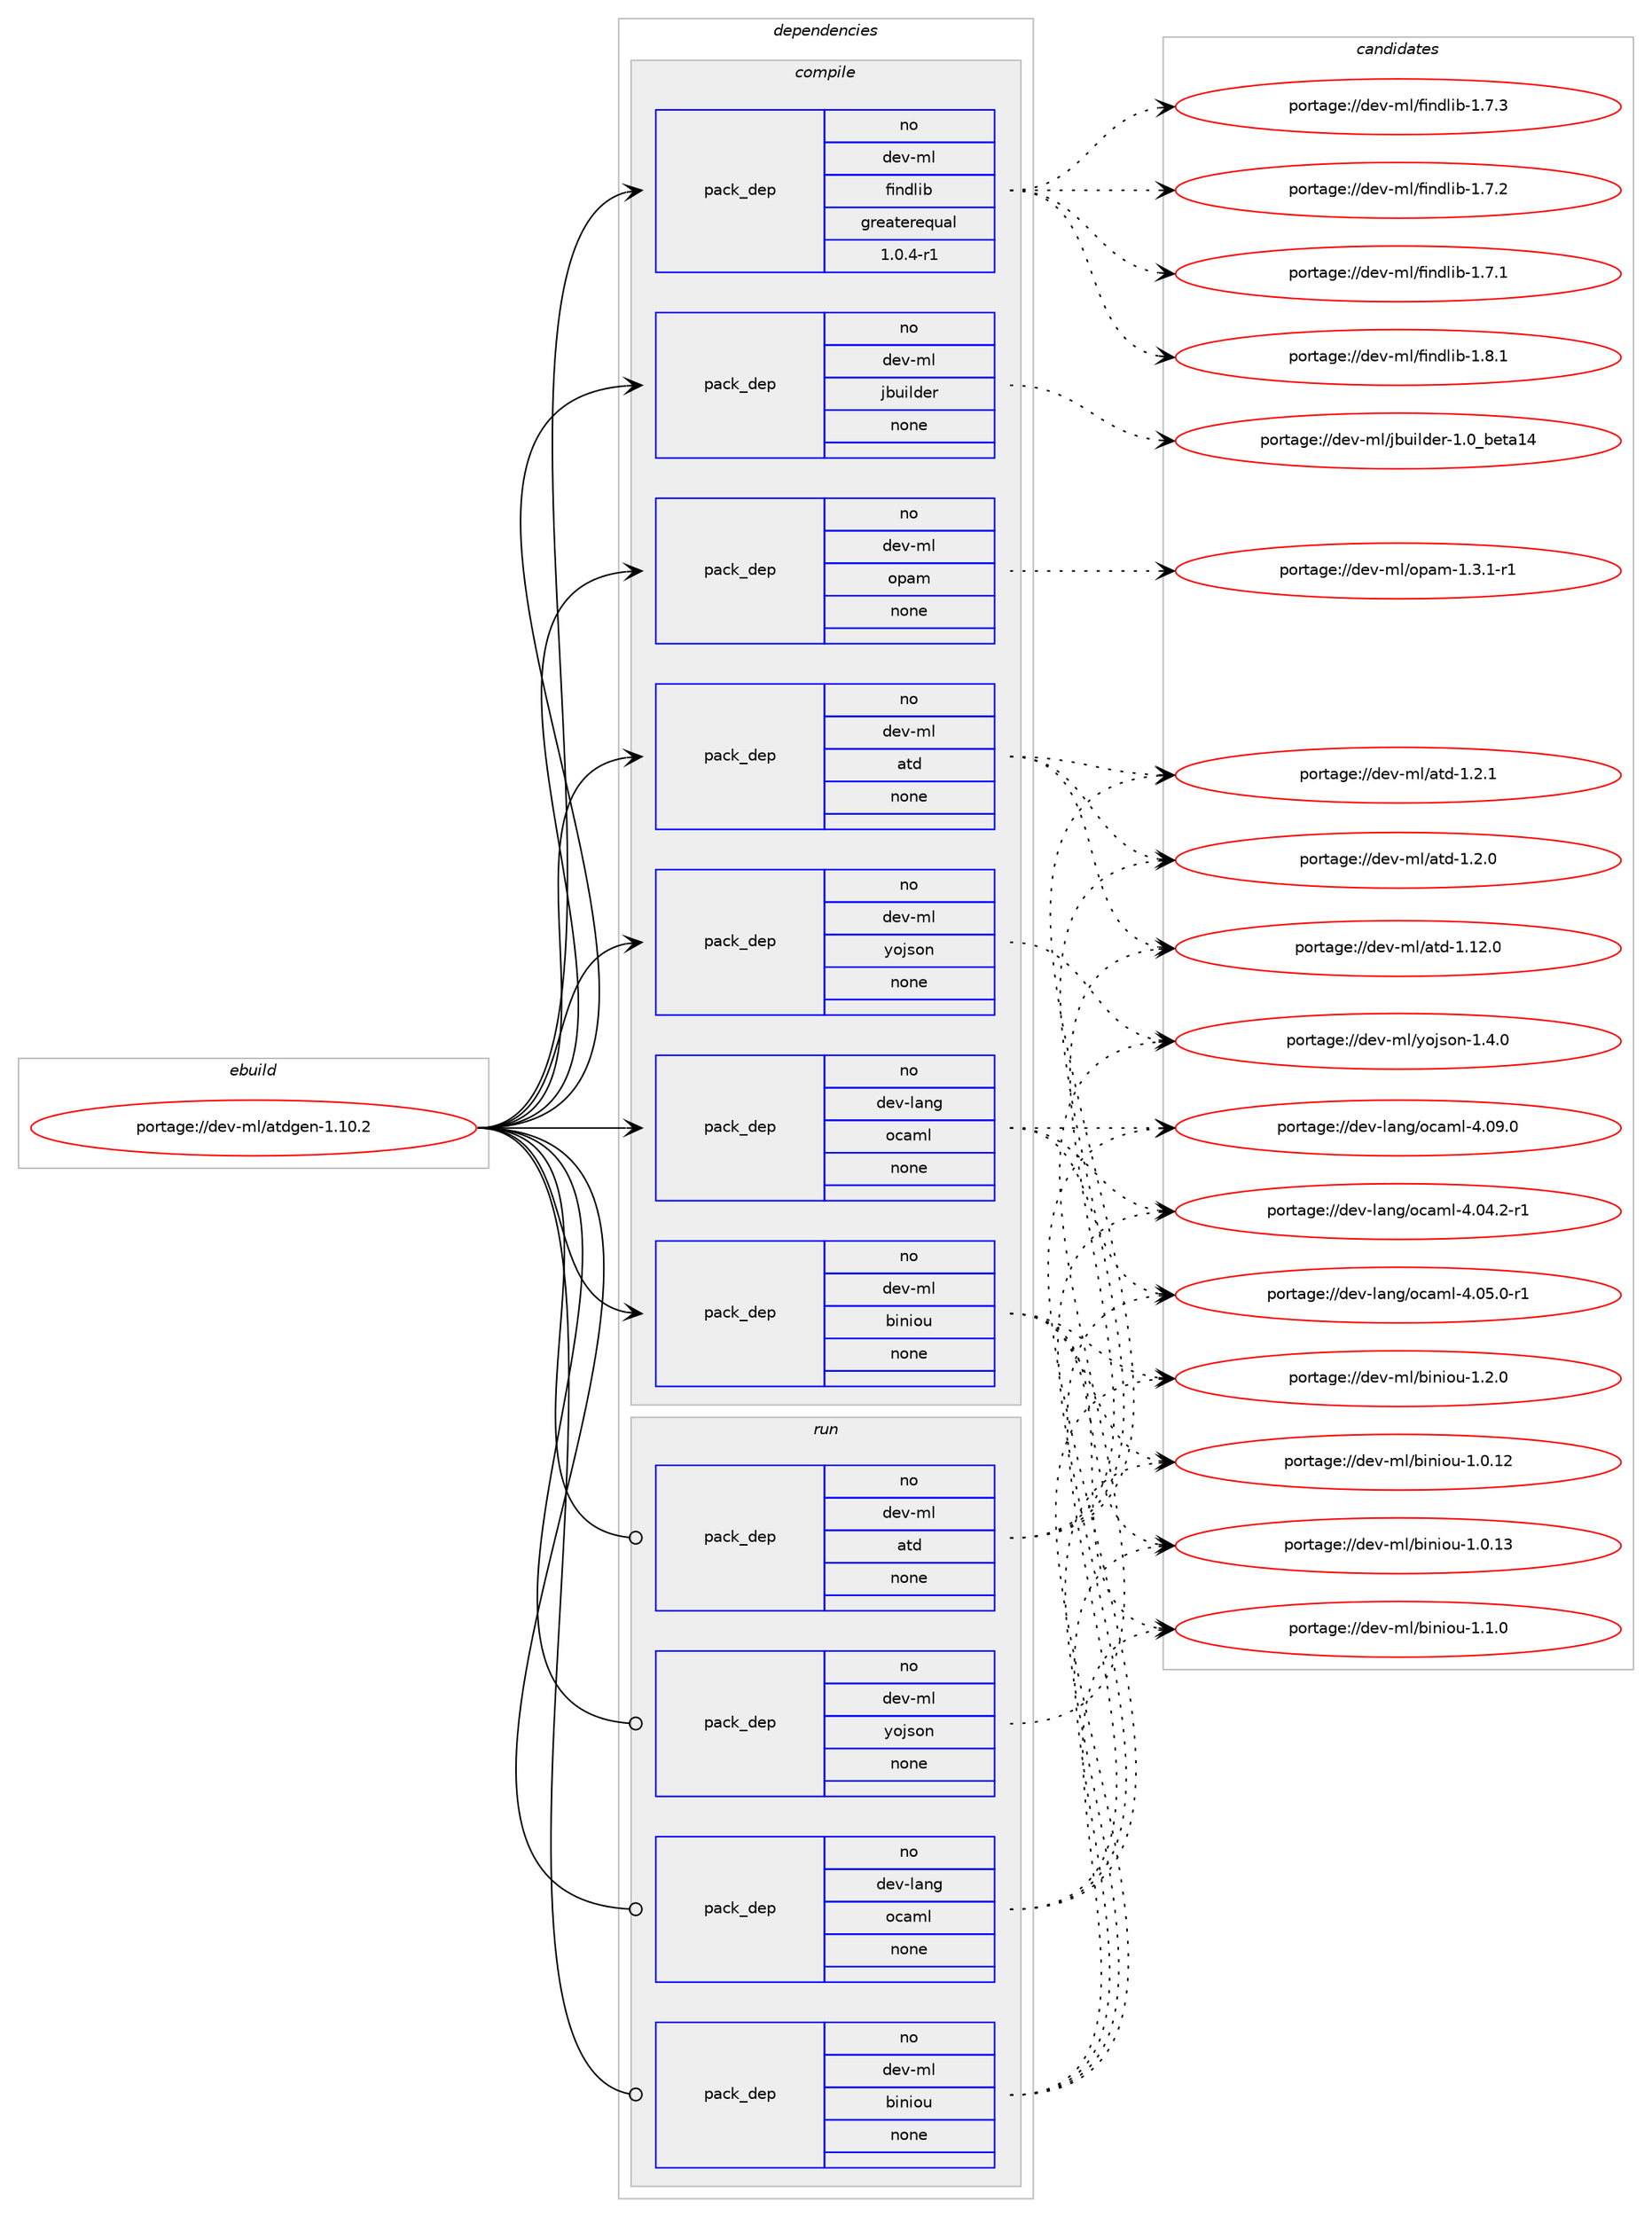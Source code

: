 digraph prolog {

# *************
# Graph options
# *************

newrank=true;
concentrate=true;
compound=true;
graph [rankdir=LR,fontname=Helvetica,fontsize=10,ranksep=1.5];#, ranksep=2.5, nodesep=0.2];
edge  [arrowhead=vee];
node  [fontname=Helvetica,fontsize=10];

# **********
# The ebuild
# **********

subgraph cluster_leftcol {
color=gray;
label=<<i>ebuild</i>>;
id [label="portage://dev-ml/atdgen-1.10.2", color=red, width=4, href="../dev-ml/atdgen-1.10.2.svg"];
}

# ****************
# The dependencies
# ****************

subgraph cluster_midcol {
color=gray;
label=<<i>dependencies</i>>;
subgraph cluster_compile {
fillcolor="#eeeeee";
style=filled;
label=<<i>compile</i>>;
subgraph pack376596 {
dependency504800 [label=<<TABLE BORDER="0" CELLBORDER="1" CELLSPACING="0" CELLPADDING="4" WIDTH="220"><TR><TD ROWSPAN="6" CELLPADDING="30">pack_dep</TD></TR><TR><TD WIDTH="110">no</TD></TR><TR><TD>dev-lang</TD></TR><TR><TD>ocaml</TD></TR><TR><TD>none</TD></TR><TR><TD></TD></TR></TABLE>>, shape=none, color=blue];
}
id:e -> dependency504800:w [weight=20,style="solid",arrowhead="vee"];
subgraph pack376597 {
dependency504801 [label=<<TABLE BORDER="0" CELLBORDER="1" CELLSPACING="0" CELLPADDING="4" WIDTH="220"><TR><TD ROWSPAN="6" CELLPADDING="30">pack_dep</TD></TR><TR><TD WIDTH="110">no</TD></TR><TR><TD>dev-ml</TD></TR><TR><TD>atd</TD></TR><TR><TD>none</TD></TR><TR><TD></TD></TR></TABLE>>, shape=none, color=blue];
}
id:e -> dependency504801:w [weight=20,style="solid",arrowhead="vee"];
subgraph pack376598 {
dependency504802 [label=<<TABLE BORDER="0" CELLBORDER="1" CELLSPACING="0" CELLPADDING="4" WIDTH="220"><TR><TD ROWSPAN="6" CELLPADDING="30">pack_dep</TD></TR><TR><TD WIDTH="110">no</TD></TR><TR><TD>dev-ml</TD></TR><TR><TD>biniou</TD></TR><TR><TD>none</TD></TR><TR><TD></TD></TR></TABLE>>, shape=none, color=blue];
}
id:e -> dependency504802:w [weight=20,style="solid",arrowhead="vee"];
subgraph pack376599 {
dependency504803 [label=<<TABLE BORDER="0" CELLBORDER="1" CELLSPACING="0" CELLPADDING="4" WIDTH="220"><TR><TD ROWSPAN="6" CELLPADDING="30">pack_dep</TD></TR><TR><TD WIDTH="110">no</TD></TR><TR><TD>dev-ml</TD></TR><TR><TD>findlib</TD></TR><TR><TD>greaterequal</TD></TR><TR><TD>1.0.4-r1</TD></TR></TABLE>>, shape=none, color=blue];
}
id:e -> dependency504803:w [weight=20,style="solid",arrowhead="vee"];
subgraph pack376600 {
dependency504804 [label=<<TABLE BORDER="0" CELLBORDER="1" CELLSPACING="0" CELLPADDING="4" WIDTH="220"><TR><TD ROWSPAN="6" CELLPADDING="30">pack_dep</TD></TR><TR><TD WIDTH="110">no</TD></TR><TR><TD>dev-ml</TD></TR><TR><TD>jbuilder</TD></TR><TR><TD>none</TD></TR><TR><TD></TD></TR></TABLE>>, shape=none, color=blue];
}
id:e -> dependency504804:w [weight=20,style="solid",arrowhead="vee"];
subgraph pack376601 {
dependency504805 [label=<<TABLE BORDER="0" CELLBORDER="1" CELLSPACING="0" CELLPADDING="4" WIDTH="220"><TR><TD ROWSPAN="6" CELLPADDING="30">pack_dep</TD></TR><TR><TD WIDTH="110">no</TD></TR><TR><TD>dev-ml</TD></TR><TR><TD>opam</TD></TR><TR><TD>none</TD></TR><TR><TD></TD></TR></TABLE>>, shape=none, color=blue];
}
id:e -> dependency504805:w [weight=20,style="solid",arrowhead="vee"];
subgraph pack376602 {
dependency504806 [label=<<TABLE BORDER="0" CELLBORDER="1" CELLSPACING="0" CELLPADDING="4" WIDTH="220"><TR><TD ROWSPAN="6" CELLPADDING="30">pack_dep</TD></TR><TR><TD WIDTH="110">no</TD></TR><TR><TD>dev-ml</TD></TR><TR><TD>yojson</TD></TR><TR><TD>none</TD></TR><TR><TD></TD></TR></TABLE>>, shape=none, color=blue];
}
id:e -> dependency504806:w [weight=20,style="solid",arrowhead="vee"];
}
subgraph cluster_compileandrun {
fillcolor="#eeeeee";
style=filled;
label=<<i>compile and run</i>>;
}
subgraph cluster_run {
fillcolor="#eeeeee";
style=filled;
label=<<i>run</i>>;
subgraph pack376603 {
dependency504807 [label=<<TABLE BORDER="0" CELLBORDER="1" CELLSPACING="0" CELLPADDING="4" WIDTH="220"><TR><TD ROWSPAN="6" CELLPADDING="30">pack_dep</TD></TR><TR><TD WIDTH="110">no</TD></TR><TR><TD>dev-lang</TD></TR><TR><TD>ocaml</TD></TR><TR><TD>none</TD></TR><TR><TD></TD></TR></TABLE>>, shape=none, color=blue];
}
id:e -> dependency504807:w [weight=20,style="solid",arrowhead="odot"];
subgraph pack376604 {
dependency504808 [label=<<TABLE BORDER="0" CELLBORDER="1" CELLSPACING="0" CELLPADDING="4" WIDTH="220"><TR><TD ROWSPAN="6" CELLPADDING="30">pack_dep</TD></TR><TR><TD WIDTH="110">no</TD></TR><TR><TD>dev-ml</TD></TR><TR><TD>atd</TD></TR><TR><TD>none</TD></TR><TR><TD></TD></TR></TABLE>>, shape=none, color=blue];
}
id:e -> dependency504808:w [weight=20,style="solid",arrowhead="odot"];
subgraph pack376605 {
dependency504809 [label=<<TABLE BORDER="0" CELLBORDER="1" CELLSPACING="0" CELLPADDING="4" WIDTH="220"><TR><TD ROWSPAN="6" CELLPADDING="30">pack_dep</TD></TR><TR><TD WIDTH="110">no</TD></TR><TR><TD>dev-ml</TD></TR><TR><TD>biniou</TD></TR><TR><TD>none</TD></TR><TR><TD></TD></TR></TABLE>>, shape=none, color=blue];
}
id:e -> dependency504809:w [weight=20,style="solid",arrowhead="odot"];
subgraph pack376606 {
dependency504810 [label=<<TABLE BORDER="0" CELLBORDER="1" CELLSPACING="0" CELLPADDING="4" WIDTH="220"><TR><TD ROWSPAN="6" CELLPADDING="30">pack_dep</TD></TR><TR><TD WIDTH="110">no</TD></TR><TR><TD>dev-ml</TD></TR><TR><TD>yojson</TD></TR><TR><TD>none</TD></TR><TR><TD></TD></TR></TABLE>>, shape=none, color=blue];
}
id:e -> dependency504810:w [weight=20,style="solid",arrowhead="odot"];
}
}

# **************
# The candidates
# **************

subgraph cluster_choices {
rank=same;
color=gray;
label=<<i>candidates</i>>;

subgraph choice376596 {
color=black;
nodesep=1;
choice100101118451089711010347111999710910845524648574648 [label="portage://dev-lang/ocaml-4.09.0", color=red, width=4,href="../dev-lang/ocaml-4.09.0.svg"];
choice1001011184510897110103471119997109108455246485346484511449 [label="portage://dev-lang/ocaml-4.05.0-r1", color=red, width=4,href="../dev-lang/ocaml-4.05.0-r1.svg"];
choice1001011184510897110103471119997109108455246485246504511449 [label="portage://dev-lang/ocaml-4.04.2-r1", color=red, width=4,href="../dev-lang/ocaml-4.04.2-r1.svg"];
dependency504800:e -> choice100101118451089711010347111999710910845524648574648:w [style=dotted,weight="100"];
dependency504800:e -> choice1001011184510897110103471119997109108455246485346484511449:w [style=dotted,weight="100"];
dependency504800:e -> choice1001011184510897110103471119997109108455246485246504511449:w [style=dotted,weight="100"];
}
subgraph choice376597 {
color=black;
nodesep=1;
choice100101118451091084797116100454946504649 [label="portage://dev-ml/atd-1.2.1", color=red, width=4,href="../dev-ml/atd-1.2.1.svg"];
choice100101118451091084797116100454946504648 [label="portage://dev-ml/atd-1.2.0", color=red, width=4,href="../dev-ml/atd-1.2.0.svg"];
choice10010111845109108479711610045494649504648 [label="portage://dev-ml/atd-1.12.0", color=red, width=4,href="../dev-ml/atd-1.12.0.svg"];
dependency504801:e -> choice100101118451091084797116100454946504649:w [style=dotted,weight="100"];
dependency504801:e -> choice100101118451091084797116100454946504648:w [style=dotted,weight="100"];
dependency504801:e -> choice10010111845109108479711610045494649504648:w [style=dotted,weight="100"];
}
subgraph choice376598 {
color=black;
nodesep=1;
choice100101118451091084798105110105111117454946504648 [label="portage://dev-ml/biniou-1.2.0", color=red, width=4,href="../dev-ml/biniou-1.2.0.svg"];
choice100101118451091084798105110105111117454946494648 [label="portage://dev-ml/biniou-1.1.0", color=red, width=4,href="../dev-ml/biniou-1.1.0.svg"];
choice10010111845109108479810511010511111745494648464951 [label="portage://dev-ml/biniou-1.0.13", color=red, width=4,href="../dev-ml/biniou-1.0.13.svg"];
choice10010111845109108479810511010511111745494648464950 [label="portage://dev-ml/biniou-1.0.12", color=red, width=4,href="../dev-ml/biniou-1.0.12.svg"];
dependency504802:e -> choice100101118451091084798105110105111117454946504648:w [style=dotted,weight="100"];
dependency504802:e -> choice100101118451091084798105110105111117454946494648:w [style=dotted,weight="100"];
dependency504802:e -> choice10010111845109108479810511010511111745494648464951:w [style=dotted,weight="100"];
dependency504802:e -> choice10010111845109108479810511010511111745494648464950:w [style=dotted,weight="100"];
}
subgraph choice376599 {
color=black;
nodesep=1;
choice100101118451091084710210511010010810598454946564649 [label="portage://dev-ml/findlib-1.8.1", color=red, width=4,href="../dev-ml/findlib-1.8.1.svg"];
choice100101118451091084710210511010010810598454946554651 [label="portage://dev-ml/findlib-1.7.3", color=red, width=4,href="../dev-ml/findlib-1.7.3.svg"];
choice100101118451091084710210511010010810598454946554650 [label="portage://dev-ml/findlib-1.7.2", color=red, width=4,href="../dev-ml/findlib-1.7.2.svg"];
choice100101118451091084710210511010010810598454946554649 [label="portage://dev-ml/findlib-1.7.1", color=red, width=4,href="../dev-ml/findlib-1.7.1.svg"];
dependency504803:e -> choice100101118451091084710210511010010810598454946564649:w [style=dotted,weight="100"];
dependency504803:e -> choice100101118451091084710210511010010810598454946554651:w [style=dotted,weight="100"];
dependency504803:e -> choice100101118451091084710210511010010810598454946554650:w [style=dotted,weight="100"];
dependency504803:e -> choice100101118451091084710210511010010810598454946554649:w [style=dotted,weight="100"];
}
subgraph choice376600 {
color=black;
nodesep=1;
choice100101118451091084710698117105108100101114454946489598101116974952 [label="portage://dev-ml/jbuilder-1.0_beta14", color=red, width=4,href="../dev-ml/jbuilder-1.0_beta14.svg"];
dependency504804:e -> choice100101118451091084710698117105108100101114454946489598101116974952:w [style=dotted,weight="100"];
}
subgraph choice376601 {
color=black;
nodesep=1;
choice1001011184510910847111112971094549465146494511449 [label="portage://dev-ml/opam-1.3.1-r1", color=red, width=4,href="../dev-ml/opam-1.3.1-r1.svg"];
dependency504805:e -> choice1001011184510910847111112971094549465146494511449:w [style=dotted,weight="100"];
}
subgraph choice376602 {
color=black;
nodesep=1;
choice1001011184510910847121111106115111110454946524648 [label="portage://dev-ml/yojson-1.4.0", color=red, width=4,href="../dev-ml/yojson-1.4.0.svg"];
dependency504806:e -> choice1001011184510910847121111106115111110454946524648:w [style=dotted,weight="100"];
}
subgraph choice376603 {
color=black;
nodesep=1;
choice100101118451089711010347111999710910845524648574648 [label="portage://dev-lang/ocaml-4.09.0", color=red, width=4,href="../dev-lang/ocaml-4.09.0.svg"];
choice1001011184510897110103471119997109108455246485346484511449 [label="portage://dev-lang/ocaml-4.05.0-r1", color=red, width=4,href="../dev-lang/ocaml-4.05.0-r1.svg"];
choice1001011184510897110103471119997109108455246485246504511449 [label="portage://dev-lang/ocaml-4.04.2-r1", color=red, width=4,href="../dev-lang/ocaml-4.04.2-r1.svg"];
dependency504807:e -> choice100101118451089711010347111999710910845524648574648:w [style=dotted,weight="100"];
dependency504807:e -> choice1001011184510897110103471119997109108455246485346484511449:w [style=dotted,weight="100"];
dependency504807:e -> choice1001011184510897110103471119997109108455246485246504511449:w [style=dotted,weight="100"];
}
subgraph choice376604 {
color=black;
nodesep=1;
choice100101118451091084797116100454946504649 [label="portage://dev-ml/atd-1.2.1", color=red, width=4,href="../dev-ml/atd-1.2.1.svg"];
choice100101118451091084797116100454946504648 [label="portage://dev-ml/atd-1.2.0", color=red, width=4,href="../dev-ml/atd-1.2.0.svg"];
choice10010111845109108479711610045494649504648 [label="portage://dev-ml/atd-1.12.0", color=red, width=4,href="../dev-ml/atd-1.12.0.svg"];
dependency504808:e -> choice100101118451091084797116100454946504649:w [style=dotted,weight="100"];
dependency504808:e -> choice100101118451091084797116100454946504648:w [style=dotted,weight="100"];
dependency504808:e -> choice10010111845109108479711610045494649504648:w [style=dotted,weight="100"];
}
subgraph choice376605 {
color=black;
nodesep=1;
choice100101118451091084798105110105111117454946504648 [label="portage://dev-ml/biniou-1.2.0", color=red, width=4,href="../dev-ml/biniou-1.2.0.svg"];
choice100101118451091084798105110105111117454946494648 [label="portage://dev-ml/biniou-1.1.0", color=red, width=4,href="../dev-ml/biniou-1.1.0.svg"];
choice10010111845109108479810511010511111745494648464951 [label="portage://dev-ml/biniou-1.0.13", color=red, width=4,href="../dev-ml/biniou-1.0.13.svg"];
choice10010111845109108479810511010511111745494648464950 [label="portage://dev-ml/biniou-1.0.12", color=red, width=4,href="../dev-ml/biniou-1.0.12.svg"];
dependency504809:e -> choice100101118451091084798105110105111117454946504648:w [style=dotted,weight="100"];
dependency504809:e -> choice100101118451091084798105110105111117454946494648:w [style=dotted,weight="100"];
dependency504809:e -> choice10010111845109108479810511010511111745494648464951:w [style=dotted,weight="100"];
dependency504809:e -> choice10010111845109108479810511010511111745494648464950:w [style=dotted,weight="100"];
}
subgraph choice376606 {
color=black;
nodesep=1;
choice1001011184510910847121111106115111110454946524648 [label="portage://dev-ml/yojson-1.4.0", color=red, width=4,href="../dev-ml/yojson-1.4.0.svg"];
dependency504810:e -> choice1001011184510910847121111106115111110454946524648:w [style=dotted,weight="100"];
}
}

}
